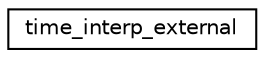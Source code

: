 digraph "Graphical Class Hierarchy"
{
 // INTERACTIVE_SVG=YES
 // LATEX_PDF_SIZE
  edge [fontname="Helvetica",fontsize="10",labelfontname="Helvetica",labelfontsize="10"];
  node [fontname="Helvetica",fontsize="10",shape=record];
  rankdir="LR";
  Node0 [label="time_interp_external",height=0.2,width=0.4,color="black", fillcolor="white", style="filled",URL="$interfacetime__interp__external__mod_1_1time__interp__external.html",tooltip="Provide data from external file interpolated to current model time. Data may be local to current proc..."];
}
